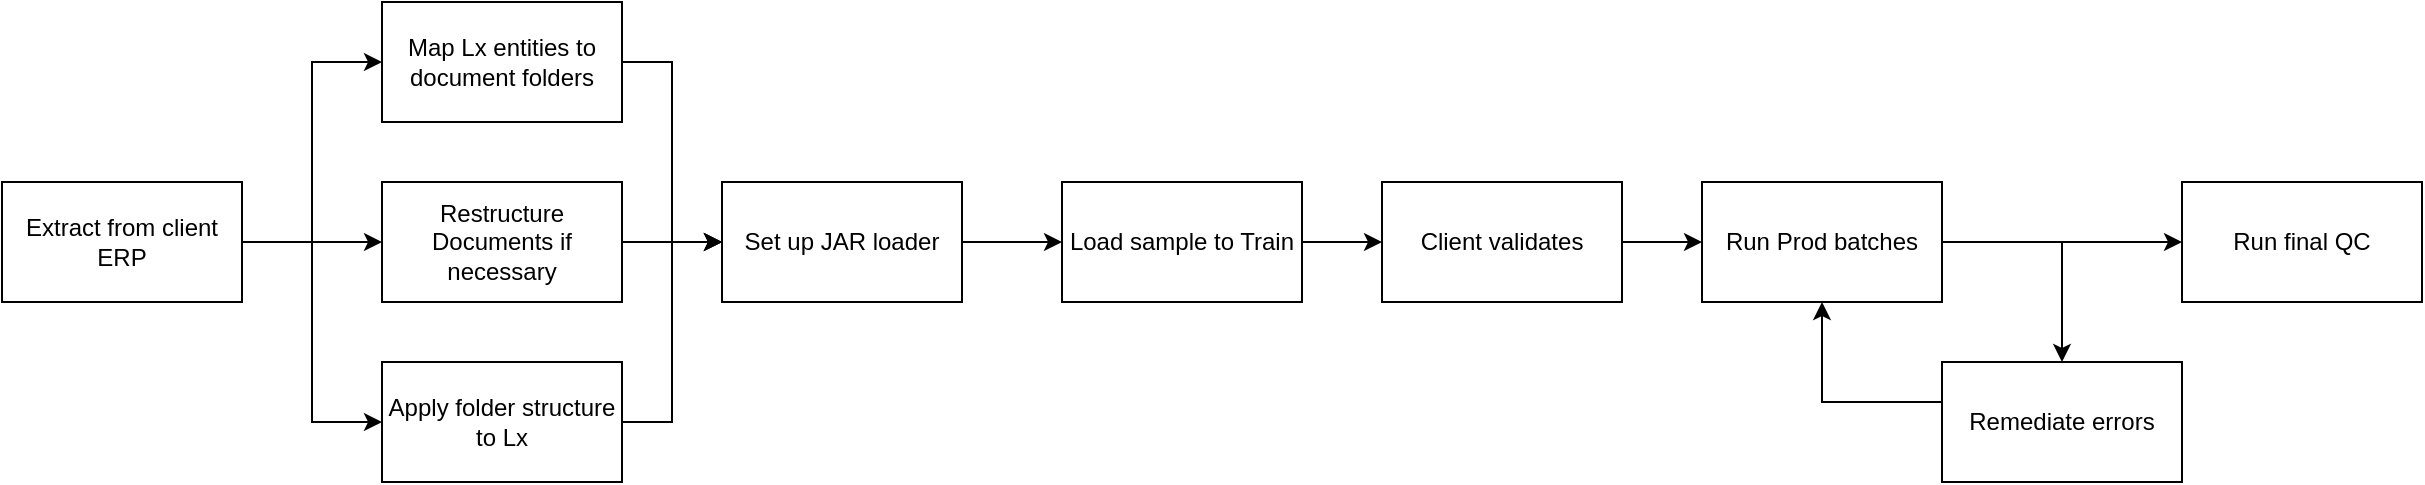 <mxfile version="13.1.14" type="github"><diagram id="C5RBs43oDa-KdzZeNtuy" name="Page-1"><mxGraphModel dx="1022" dy="420" grid="1" gridSize="10" guides="1" tooltips="1" connect="1" arrows="1" fold="1" page="1" pageScale="1" pageWidth="827" pageHeight="1169" math="0" shadow="0"><root><mxCell id="WIyWlLk6GJQsqaUBKTNV-0"/><mxCell id="WIyWlLk6GJQsqaUBKTNV-1" parent="WIyWlLk6GJQsqaUBKTNV-0"/><mxCell id="EiqMzlGZys15KGALrCQn-2" value="" style="edgeStyle=orthogonalEdgeStyle;rounded=0;orthogonalLoop=1;jettySize=auto;html=1;" edge="1" parent="WIyWlLk6GJQsqaUBKTNV-1" source="EiqMzlGZys15KGALrCQn-0" target="EiqMzlGZys15KGALrCQn-1"><mxGeometry relative="1" as="geometry"/></mxCell><mxCell id="EiqMzlGZys15KGALrCQn-6" style="edgeStyle=orthogonalEdgeStyle;rounded=0;orthogonalLoop=1;jettySize=auto;html=1;entryX=0;entryY=0.5;entryDx=0;entryDy=0;" edge="1" parent="WIyWlLk6GJQsqaUBKTNV-1" source="EiqMzlGZys15KGALrCQn-0" target="EiqMzlGZys15KGALrCQn-5"><mxGeometry relative="1" as="geometry"/></mxCell><mxCell id="EiqMzlGZys15KGALrCQn-8" style="edgeStyle=orthogonalEdgeStyle;rounded=0;orthogonalLoop=1;jettySize=auto;html=1;entryX=0;entryY=0.5;entryDx=0;entryDy=0;" edge="1" parent="WIyWlLk6GJQsqaUBKTNV-1" source="EiqMzlGZys15KGALrCQn-0" target="EiqMzlGZys15KGALrCQn-7"><mxGeometry relative="1" as="geometry"/></mxCell><mxCell id="EiqMzlGZys15KGALrCQn-0" value="Extract from client ERP" style="rounded=0;whiteSpace=wrap;html=1;" vertex="1" parent="WIyWlLk6GJQsqaUBKTNV-1"><mxGeometry x="110" y="130" width="120" height="60" as="geometry"/></mxCell><mxCell id="EiqMzlGZys15KGALrCQn-11" style="edgeStyle=orthogonalEdgeStyle;rounded=0;orthogonalLoop=1;jettySize=auto;html=1;entryX=0;entryY=0.5;entryDx=0;entryDy=0;" edge="1" parent="WIyWlLk6GJQsqaUBKTNV-1" source="EiqMzlGZys15KGALrCQn-1" target="EiqMzlGZys15KGALrCQn-9"><mxGeometry relative="1" as="geometry"/></mxCell><mxCell id="EiqMzlGZys15KGALrCQn-1" value="Restructure Documents if necessary" style="rounded=0;whiteSpace=wrap;html=1;" vertex="1" parent="WIyWlLk6GJQsqaUBKTNV-1"><mxGeometry x="300" y="130" width="120" height="60" as="geometry"/></mxCell><mxCell id="EiqMzlGZys15KGALrCQn-12" style="edgeStyle=orthogonalEdgeStyle;rounded=0;orthogonalLoop=1;jettySize=auto;html=1;entryX=0;entryY=0.5;entryDx=0;entryDy=0;" edge="1" parent="WIyWlLk6GJQsqaUBKTNV-1" source="EiqMzlGZys15KGALrCQn-5" target="EiqMzlGZys15KGALrCQn-9"><mxGeometry relative="1" as="geometry"/></mxCell><mxCell id="EiqMzlGZys15KGALrCQn-5" value="Apply folder structure to Lx" style="rounded=0;whiteSpace=wrap;html=1;" vertex="1" parent="WIyWlLk6GJQsqaUBKTNV-1"><mxGeometry x="300" y="220" width="120" height="60" as="geometry"/></mxCell><mxCell id="EiqMzlGZys15KGALrCQn-10" style="edgeStyle=orthogonalEdgeStyle;rounded=0;orthogonalLoop=1;jettySize=auto;html=1;entryX=0;entryY=0.5;entryDx=0;entryDy=0;" edge="1" parent="WIyWlLk6GJQsqaUBKTNV-1" source="EiqMzlGZys15KGALrCQn-7" target="EiqMzlGZys15KGALrCQn-9"><mxGeometry relative="1" as="geometry"/></mxCell><mxCell id="EiqMzlGZys15KGALrCQn-7" value="Map Lx entities to document folders" style="rounded=0;whiteSpace=wrap;html=1;" vertex="1" parent="WIyWlLk6GJQsqaUBKTNV-1"><mxGeometry x="300" y="40" width="120" height="60" as="geometry"/></mxCell><mxCell id="EiqMzlGZys15KGALrCQn-14" value="" style="edgeStyle=orthogonalEdgeStyle;rounded=0;orthogonalLoop=1;jettySize=auto;html=1;" edge="1" parent="WIyWlLk6GJQsqaUBKTNV-1" source="EiqMzlGZys15KGALrCQn-9" target="EiqMzlGZys15KGALrCQn-13"><mxGeometry relative="1" as="geometry"/></mxCell><mxCell id="EiqMzlGZys15KGALrCQn-9" value="Set up JAR loader" style="rounded=0;whiteSpace=wrap;html=1;" vertex="1" parent="WIyWlLk6GJQsqaUBKTNV-1"><mxGeometry x="470" y="130" width="120" height="60" as="geometry"/></mxCell><mxCell id="EiqMzlGZys15KGALrCQn-18" value="" style="edgeStyle=orthogonalEdgeStyle;rounded=0;orthogonalLoop=1;jettySize=auto;html=1;" edge="1" parent="WIyWlLk6GJQsqaUBKTNV-1" source="EiqMzlGZys15KGALrCQn-13" target="EiqMzlGZys15KGALrCQn-17"><mxGeometry relative="1" as="geometry"/></mxCell><mxCell id="EiqMzlGZys15KGALrCQn-13" value="Load sample to Train" style="rounded=0;whiteSpace=wrap;html=1;" vertex="1" parent="WIyWlLk6GJQsqaUBKTNV-1"><mxGeometry x="640" y="130" width="120" height="60" as="geometry"/></mxCell><mxCell id="EiqMzlGZys15KGALrCQn-20" value="" style="edgeStyle=orthogonalEdgeStyle;rounded=0;orthogonalLoop=1;jettySize=auto;html=1;" edge="1" parent="WIyWlLk6GJQsqaUBKTNV-1" source="EiqMzlGZys15KGALrCQn-17" target="EiqMzlGZys15KGALrCQn-19"><mxGeometry relative="1" as="geometry"/></mxCell><mxCell id="EiqMzlGZys15KGALrCQn-17" value="Client validates" style="rounded=0;whiteSpace=wrap;html=1;" vertex="1" parent="WIyWlLk6GJQsqaUBKTNV-1"><mxGeometry x="800" y="130" width="120" height="60" as="geometry"/></mxCell><mxCell id="EiqMzlGZys15KGALrCQn-22" style="edgeStyle=orthogonalEdgeStyle;rounded=0;orthogonalLoop=1;jettySize=auto;html=1;entryX=0.5;entryY=0;entryDx=0;entryDy=0;" edge="1" parent="WIyWlLk6GJQsqaUBKTNV-1" source="EiqMzlGZys15KGALrCQn-19" target="EiqMzlGZys15KGALrCQn-21"><mxGeometry relative="1" as="geometry"><Array as="points"><mxPoint x="1140" y="160"/></Array></mxGeometry></mxCell><mxCell id="EiqMzlGZys15KGALrCQn-25" style="edgeStyle=orthogonalEdgeStyle;rounded=0;orthogonalLoop=1;jettySize=auto;html=1;entryX=0;entryY=0.5;entryDx=0;entryDy=0;" edge="1" parent="WIyWlLk6GJQsqaUBKTNV-1" source="EiqMzlGZys15KGALrCQn-19" target="EiqMzlGZys15KGALrCQn-24"><mxGeometry relative="1" as="geometry"/></mxCell><mxCell id="EiqMzlGZys15KGALrCQn-19" value="Run Prod batches" style="rounded=0;whiteSpace=wrap;html=1;" vertex="1" parent="WIyWlLk6GJQsqaUBKTNV-1"><mxGeometry x="960" y="130" width="120" height="60" as="geometry"/></mxCell><mxCell id="EiqMzlGZys15KGALrCQn-23" style="edgeStyle=orthogonalEdgeStyle;rounded=0;orthogonalLoop=1;jettySize=auto;html=1;entryX=0.5;entryY=1;entryDx=0;entryDy=0;" edge="1" parent="WIyWlLk6GJQsqaUBKTNV-1" source="EiqMzlGZys15KGALrCQn-21" target="EiqMzlGZys15KGALrCQn-19"><mxGeometry relative="1" as="geometry"><Array as="points"><mxPoint x="1020" y="240"/></Array></mxGeometry></mxCell><mxCell id="EiqMzlGZys15KGALrCQn-21" value="Remediate errors" style="rounded=0;whiteSpace=wrap;html=1;" vertex="1" parent="WIyWlLk6GJQsqaUBKTNV-1"><mxGeometry x="1080" y="220" width="120" height="60" as="geometry"/></mxCell><mxCell id="EiqMzlGZys15KGALrCQn-24" value="Run final QC" style="rounded=0;whiteSpace=wrap;html=1;" vertex="1" parent="WIyWlLk6GJQsqaUBKTNV-1"><mxGeometry x="1200" y="130" width="120" height="60" as="geometry"/></mxCell></root></mxGraphModel></diagram></mxfile>